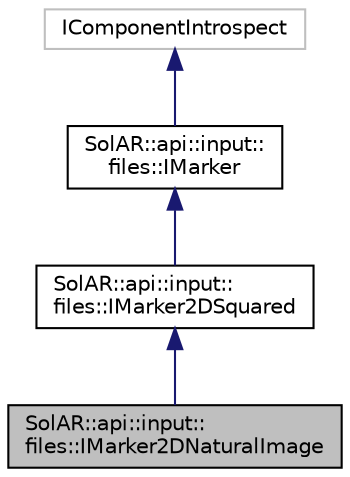 digraph "SolAR::api::input::files::IMarker2DNaturalImage"
{
  edge [fontname="Helvetica",fontsize="10",labelfontname="Helvetica",labelfontsize="10"];
  node [fontname="Helvetica",fontsize="10",shape=record];
  Node0 [label="SolAR::api::input::\lfiles::IMarker2DNaturalImage",height=0.2,width=0.4,color="black", fillcolor="grey75", style="filled", fontcolor="black"];
  Node1 -> Node0 [dir="back",color="midnightblue",fontsize="10",style="solid",fontname="Helvetica"];
  Node1 [label="SolAR::api::input::\lfiles::IMarker2DSquared",height=0.2,width=0.4,color="black", fillcolor="white", style="filled",URL="$class_sol_a_r_1_1api_1_1input_1_1files_1_1_i_marker2_d_squared.html",tooltip="Loads any 2D squared marker. UUID: e9cdcf6e-c54c-11e7-abc4-cec278b6b50a "];
  Node2 -> Node1 [dir="back",color="midnightblue",fontsize="10",style="solid",fontname="Helvetica"];
  Node2 [label="SolAR::api::input::\lfiles::IMarker",height=0.2,width=0.4,color="black", fillcolor="white", style="filled",URL="$class_sol_a_r_1_1api_1_1input_1_1files_1_1_i_marker.html",tooltip="Loads a general Marker. UUID: b05f3dbb-f93d-465c-aee1-fb58e1480c42 "];
  Node3 -> Node2 [dir="back",color="midnightblue",fontsize="10",style="solid",fontname="Helvetica"];
  Node3 [label="IComponentIntrospect",height=0.2,width=0.4,color="grey75", fillcolor="white", style="filled"];
}
